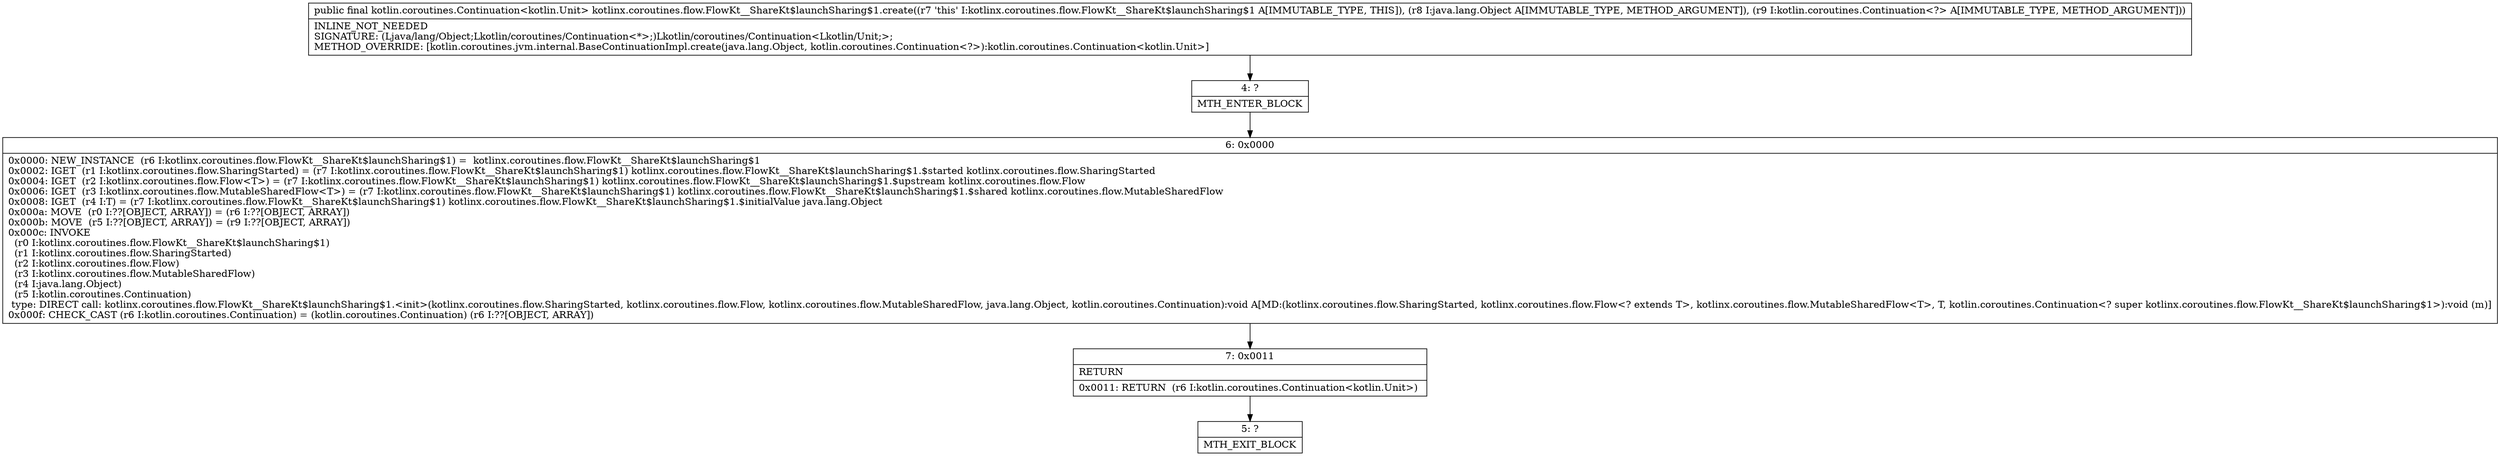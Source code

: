 digraph "CFG forkotlinx.coroutines.flow.FlowKt__ShareKt$launchSharing$1.create(Ljava\/lang\/Object;Lkotlin\/coroutines\/Continuation;)Lkotlin\/coroutines\/Continuation;" {
Node_4 [shape=record,label="{4\:\ ?|MTH_ENTER_BLOCK\l}"];
Node_6 [shape=record,label="{6\:\ 0x0000|0x0000: NEW_INSTANCE  (r6 I:kotlinx.coroutines.flow.FlowKt__ShareKt$launchSharing$1) =  kotlinx.coroutines.flow.FlowKt__ShareKt$launchSharing$1 \l0x0002: IGET  (r1 I:kotlinx.coroutines.flow.SharingStarted) = (r7 I:kotlinx.coroutines.flow.FlowKt__ShareKt$launchSharing$1) kotlinx.coroutines.flow.FlowKt__ShareKt$launchSharing$1.$started kotlinx.coroutines.flow.SharingStarted \l0x0004: IGET  (r2 I:kotlinx.coroutines.flow.Flow\<T\>) = (r7 I:kotlinx.coroutines.flow.FlowKt__ShareKt$launchSharing$1) kotlinx.coroutines.flow.FlowKt__ShareKt$launchSharing$1.$upstream kotlinx.coroutines.flow.Flow \l0x0006: IGET  (r3 I:kotlinx.coroutines.flow.MutableSharedFlow\<T\>) = (r7 I:kotlinx.coroutines.flow.FlowKt__ShareKt$launchSharing$1) kotlinx.coroutines.flow.FlowKt__ShareKt$launchSharing$1.$shared kotlinx.coroutines.flow.MutableSharedFlow \l0x0008: IGET  (r4 I:T) = (r7 I:kotlinx.coroutines.flow.FlowKt__ShareKt$launchSharing$1) kotlinx.coroutines.flow.FlowKt__ShareKt$launchSharing$1.$initialValue java.lang.Object \l0x000a: MOVE  (r0 I:??[OBJECT, ARRAY]) = (r6 I:??[OBJECT, ARRAY]) \l0x000b: MOVE  (r5 I:??[OBJECT, ARRAY]) = (r9 I:??[OBJECT, ARRAY]) \l0x000c: INVOKE  \l  (r0 I:kotlinx.coroutines.flow.FlowKt__ShareKt$launchSharing$1)\l  (r1 I:kotlinx.coroutines.flow.SharingStarted)\l  (r2 I:kotlinx.coroutines.flow.Flow)\l  (r3 I:kotlinx.coroutines.flow.MutableSharedFlow)\l  (r4 I:java.lang.Object)\l  (r5 I:kotlin.coroutines.Continuation)\l type: DIRECT call: kotlinx.coroutines.flow.FlowKt__ShareKt$launchSharing$1.\<init\>(kotlinx.coroutines.flow.SharingStarted, kotlinx.coroutines.flow.Flow, kotlinx.coroutines.flow.MutableSharedFlow, java.lang.Object, kotlin.coroutines.Continuation):void A[MD:(kotlinx.coroutines.flow.SharingStarted, kotlinx.coroutines.flow.Flow\<? extends T\>, kotlinx.coroutines.flow.MutableSharedFlow\<T\>, T, kotlin.coroutines.Continuation\<? super kotlinx.coroutines.flow.FlowKt__ShareKt$launchSharing$1\>):void (m)]\l0x000f: CHECK_CAST (r6 I:kotlin.coroutines.Continuation) = (kotlin.coroutines.Continuation) (r6 I:??[OBJECT, ARRAY]) \l}"];
Node_7 [shape=record,label="{7\:\ 0x0011|RETURN\l|0x0011: RETURN  (r6 I:kotlin.coroutines.Continuation\<kotlin.Unit\>) \l}"];
Node_5 [shape=record,label="{5\:\ ?|MTH_EXIT_BLOCK\l}"];
MethodNode[shape=record,label="{public final kotlin.coroutines.Continuation\<kotlin.Unit\> kotlinx.coroutines.flow.FlowKt__ShareKt$launchSharing$1.create((r7 'this' I:kotlinx.coroutines.flow.FlowKt__ShareKt$launchSharing$1 A[IMMUTABLE_TYPE, THIS]), (r8 I:java.lang.Object A[IMMUTABLE_TYPE, METHOD_ARGUMENT]), (r9 I:kotlin.coroutines.Continuation\<?\> A[IMMUTABLE_TYPE, METHOD_ARGUMENT]))  | INLINE_NOT_NEEDED\lSIGNATURE: (Ljava\/lang\/Object;Lkotlin\/coroutines\/Continuation\<*\>;)Lkotlin\/coroutines\/Continuation\<Lkotlin\/Unit;\>;\lMETHOD_OVERRIDE: [kotlin.coroutines.jvm.internal.BaseContinuationImpl.create(java.lang.Object, kotlin.coroutines.Continuation\<?\>):kotlin.coroutines.Continuation\<kotlin.Unit\>]\l}"];
MethodNode -> Node_4;Node_4 -> Node_6;
Node_6 -> Node_7;
Node_7 -> Node_5;
}

